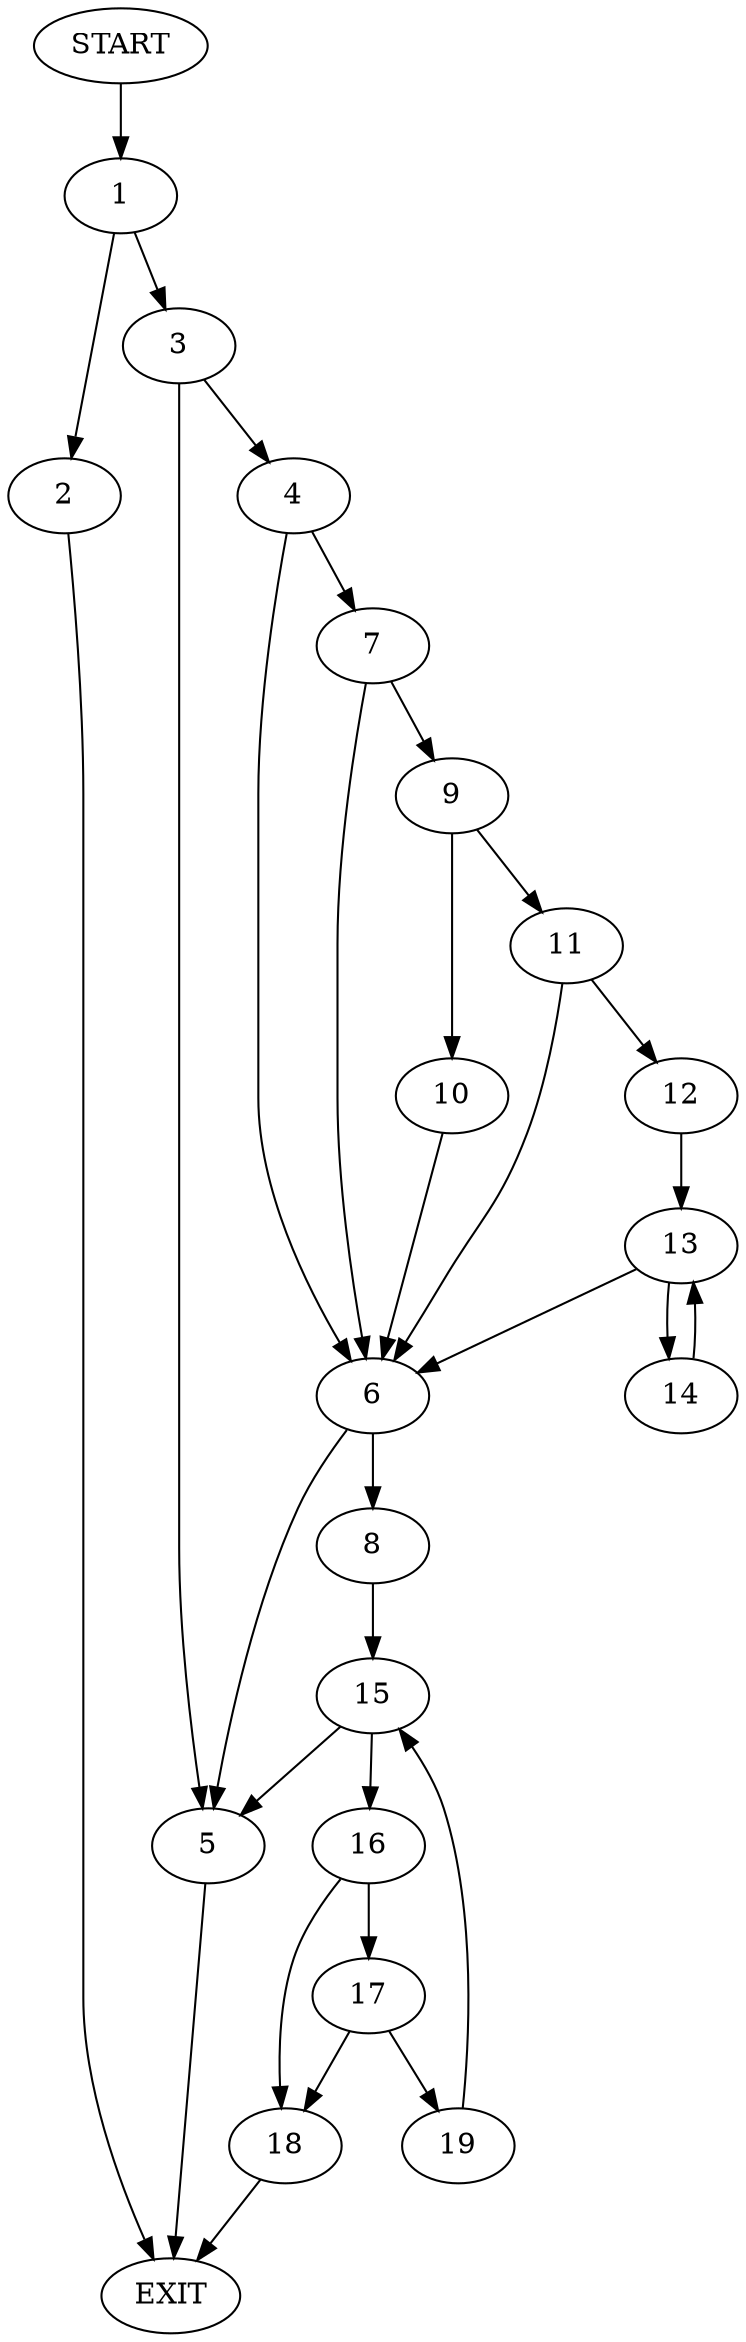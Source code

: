 digraph {
0 [label="START"]
20 [label="EXIT"]
0 -> 1
1 -> 2
1 -> 3
2 -> 20
3 -> 4
3 -> 5
4 -> 6
4 -> 7
5 -> 20
6 -> 8
6 -> 5
7 -> 9
7 -> 6
9 -> 10
9 -> 11
10 -> 6
11 -> 6
11 -> 12
12 -> 13
13 -> 14
13 -> 6
14 -> 13
8 -> 15
15 -> 16
15 -> 5
16 -> 17
16 -> 18
17 -> 19
17 -> 18
18 -> 20
19 -> 15
}

